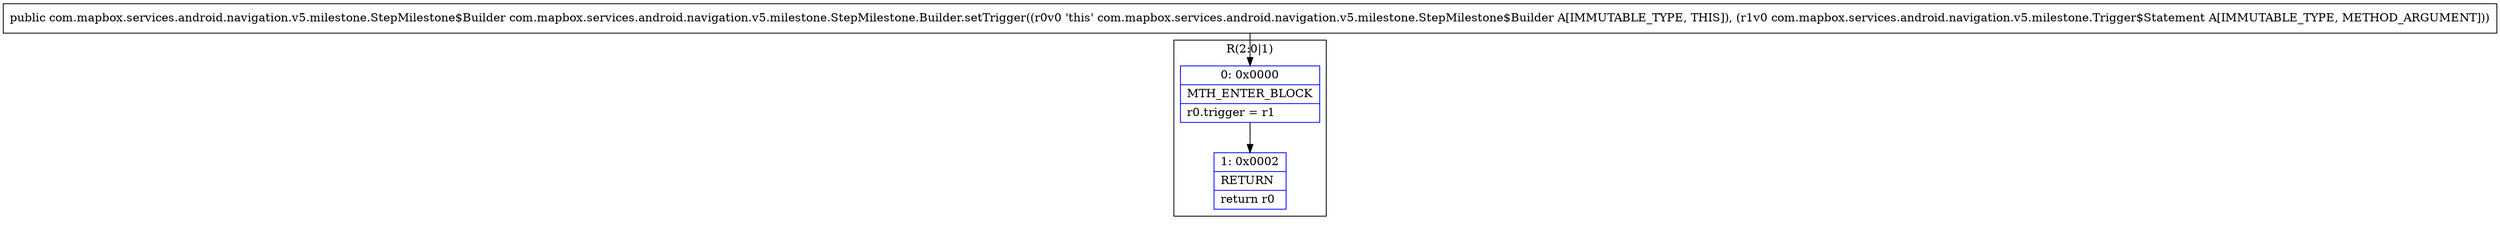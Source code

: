 digraph "CFG forcom.mapbox.services.android.navigation.v5.milestone.StepMilestone.Builder.setTrigger(Lcom\/mapbox\/services\/android\/navigation\/v5\/milestone\/Trigger$Statement;)Lcom\/mapbox\/services\/android\/navigation\/v5\/milestone\/StepMilestone$Builder;" {
subgraph cluster_Region_1357666294 {
label = "R(2:0|1)";
node [shape=record,color=blue];
Node_0 [shape=record,label="{0\:\ 0x0000|MTH_ENTER_BLOCK\l|r0.trigger = r1\l}"];
Node_1 [shape=record,label="{1\:\ 0x0002|RETURN\l|return r0\l}"];
}
MethodNode[shape=record,label="{public com.mapbox.services.android.navigation.v5.milestone.StepMilestone$Builder com.mapbox.services.android.navigation.v5.milestone.StepMilestone.Builder.setTrigger((r0v0 'this' com.mapbox.services.android.navigation.v5.milestone.StepMilestone$Builder A[IMMUTABLE_TYPE, THIS]), (r1v0 com.mapbox.services.android.navigation.v5.milestone.Trigger$Statement A[IMMUTABLE_TYPE, METHOD_ARGUMENT])) }"];
MethodNode -> Node_0;
Node_0 -> Node_1;
}

